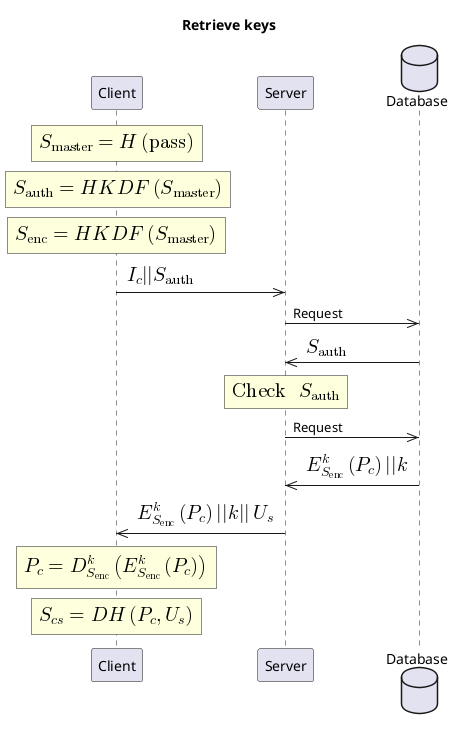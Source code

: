 @startuml
title Retrieve keys
participant Client
participant Server
database Database

rnote over Client
  <math>S_"master" = H("pass")</math>
end rnote
rnote over Client
  <math>S_"auth" = HKDF(S_"master")</math>
end rnote
rnote over Client
  <math>S_"enc" = HKDF(S_"master")</math>
end rnote

Client ->> Server: <math>I_c || S_"auth"</math>
Server ->> Database: Request
Database ->> Server: <math>S_"auth"</math>

rnote over Server
<math>"Check " S_"auth"</math>
end rnote

Server ->> Database: Request
Database ->> Server: <math>E_{S_"enc"}^k(P_c) || k</math>

Server ->> Client: <math>E_{S_"enc"}^k(P_c) || k || U_s</math>

rnote over Client
  <math>P_c = D_{S_"enc"}^k(E_{S_"enc"}^k(P_c))</math>
end rnote

rnote over Client
  <math>S_{cs} = DH(P_c, U_s)</math>
end rnote

@enduml